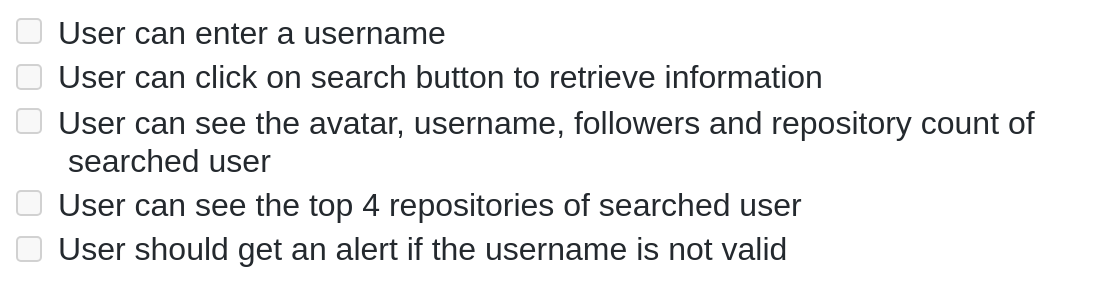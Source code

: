 <mxfile version="14.1.8" type="device"><diagram id="YUiZVY4t-5K7nMXTfTyw" name="Page-1"><mxGraphModel dx="3972" dy="3022" grid="1" gridSize="10" guides="1" tooltips="1" connect="1" arrows="1" fold="1" page="1" pageScale="1" pageWidth="850" pageHeight="1100" math="0" shadow="0"><root><mxCell id="0"/><mxCell id="1" parent="0"/><mxCell id="hIlsFZXAnpaA0H9cDg89-1" value="&lt;ul class=&quot;contains-task-list&quot; style=&quot;box-sizing: border-box; padding-left: 2em; margin-top: 0px; margin-bottom: 16px; color: rgb(36, 41, 46); font-size: 16px; font-style: normal; font-weight: 400; letter-spacing: normal; text-indent: 0px; text-transform: none; word-spacing: 0px; background-color: rgb(255, 255, 255);&quot;&gt;&lt;li class=&quot;task-list-item&quot; style=&quot;box-sizing: border-box ; list-style-type: none&quot;&gt;&lt;input type=&quot;checkbox&quot; id=&quot;&quot; disabled=&quot;&quot; class=&quot;task-list-item-checkbox&quot; style=&quot;box-sizing: border-box ; font: inherit ; margin: 0px 0.2em 0.25em -1.6em ; overflow: visible ; padding: 0px ; vertical-align: middle&quot;&gt;&lt;span&gt;&amp;nbsp;&lt;/span&gt;User can enter a username&lt;/li&gt;&lt;li class=&quot;task-list-item&quot; style=&quot;box-sizing: border-box ; list-style-type: none ; margin-top: 3px&quot;&gt;&lt;input type=&quot;checkbox&quot; id=&quot;&quot; disabled=&quot;&quot; class=&quot;task-list-item-checkbox&quot; style=&quot;box-sizing: border-box ; font: inherit ; margin: 0px 0.2em 0.25em -1.6em ; overflow: visible ; padding: 0px ; vertical-align: middle&quot;&gt;&lt;span&gt;&amp;nbsp;&lt;/span&gt;User can click on search button to retrieve information&lt;/li&gt;&lt;li class=&quot;task-list-item&quot; style=&quot;box-sizing: border-box ; list-style-type: none ; margin-top: 3px&quot;&gt;&lt;input type=&quot;checkbox&quot; id=&quot;&quot; disabled=&quot;&quot; class=&quot;task-list-item-checkbox&quot; style=&quot;box-sizing: border-box ; font: inherit ; margin: 0px 0.2em 0.25em -1.6em ; overflow: visible ; padding: 0px ; vertical-align: middle&quot;&gt;&lt;span&gt;&amp;nbsp;&lt;/span&gt;User can see the avatar, username, followers and repository count of searched user&lt;/li&gt;&lt;li class=&quot;task-list-item&quot; style=&quot;box-sizing: border-box ; list-style-type: none ; margin-top: 3px&quot;&gt;&lt;input type=&quot;checkbox&quot; id=&quot;&quot; disabled=&quot;&quot; class=&quot;task-list-item-checkbox&quot; style=&quot;box-sizing: border-box ; font: inherit ; margin: 0px 0.2em 0.25em -1.6em ; overflow: visible ; padding: 0px ; vertical-align: middle&quot;&gt;&lt;span&gt;&amp;nbsp;&lt;/span&gt;User can see the top 4 repositories of searched user&lt;/li&gt;&lt;li class=&quot;task-list-item&quot; style=&quot;box-sizing: border-box ; list-style-type: none ; margin-top: 3px&quot;&gt;&lt;input type=&quot;checkbox&quot; id=&quot;&quot; disabled=&quot;&quot; class=&quot;task-list-item-checkbox&quot; style=&quot;box-sizing: border-box ; font: inherit ; margin: 0px 0.2em 0.25em -1.6em ; overflow: visible ; padding: 0px ; vertical-align: middle&quot;&gt;&lt;span&gt;&amp;nbsp;&lt;/span&gt;User should get an alert if the username is not valid&lt;/li&gt;&lt;/ul&gt;" style="text;whiteSpace=wrap;html=1;" vertex="1" parent="1"><mxGeometry x="-2530" y="-2180" width="550" height="140" as="geometry"/></mxCell></root></mxGraphModel></diagram></mxfile>